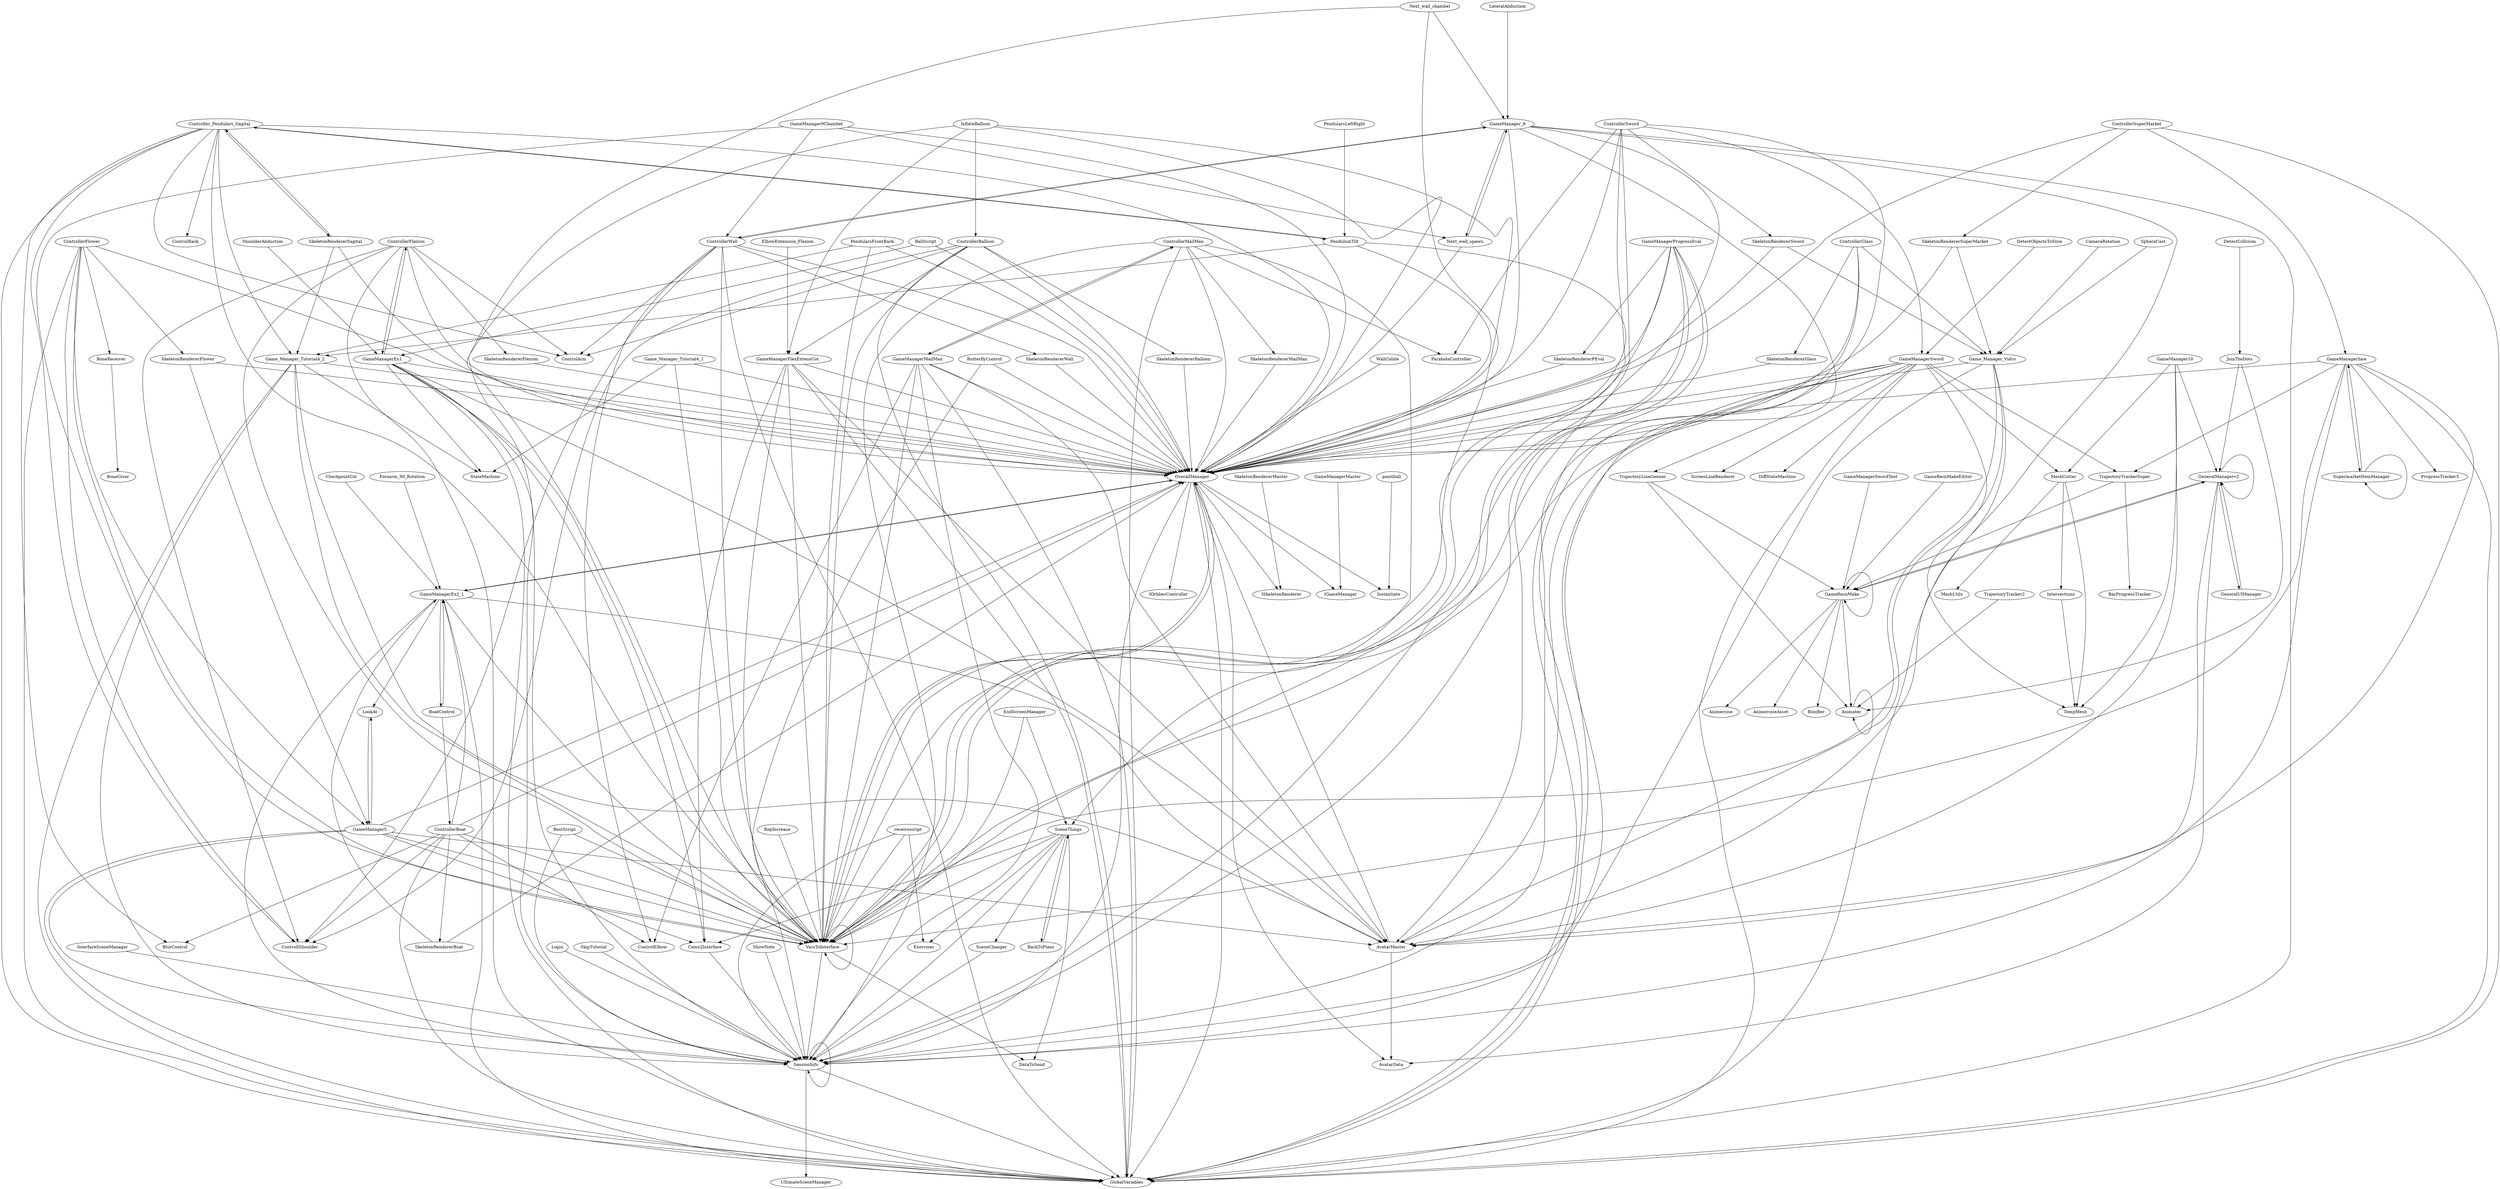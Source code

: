 digraph  {
	graph [nodesep=0.25,
		ranksep=5.0
	];
	Next_wall_chambel -> OverallManager;
	Next_wall_chambel -> VarsToInterface;
	Next_wall_chambel -> GameManager_9;
	GeneralManagerv2 -> GeneralManagerv2;
	GeneralManagerv2 -> AvatarData;
	GeneralManagerv2 -> GameRecnMake;
	GeneralManagerv2 -> AvatarMaster;
	GeneralManagerv2 -> GeneralUIManager;
	TrajectoryTrackerSuper -> BarProgressTracker;
	TrajectoryTrackerSuper -> GameRecnMake;
	ControllerFlexion -> GlobalVariables;
	ControllerFlexion -> OverallManager;
	ControllerFlexion -> ControllShoulder;
	ControllerFlexion -> ControlArm;
	ControllerFlexion -> GameManagerEx1;
	ControllerFlexion -> VarsToInterface;
	ControllerFlexion -> SkeletonRendererFlexion;
	GameManager5 -> GlobalVariables;
	GameManager5 -> OverallManager;
	GameManager5 -> LookAt;
	GameManager5 -> SessionInfo;
	GameManager5 -> AvatarMaster;
	GameManager5 -> VarsToInterface;
	GameManager5 -> Coms2Interface;
	SkeletonRendererSagital -> Controller_Pendulars_Sagital;
	SkeletonRendererSagital -> OverallManager;
	SkeletonRendererSagital -> Game_Manager_Tutorial4_2;
	BackToPlans -> SceneThings;
	GameManagerMailMan -> GlobalVariables;
	GameManagerMailMan -> ControllerMailMan;
	GameManagerMailMan -> OverallManager;
	GameManagerMailMan -> SessionInfo;
	GameManagerMailMan -> ControlElbow;
	GameManagerMailMan -> AvatarMaster;
	GameManagerMailMan -> VarsToInterface;
	BoatControl -> GameManagerEx2_1;
	BoatControl -> ControllerBoat;
	GameManagerEx2_1 -> GlobalVariables;
	GameManagerEx2_1 -> BoatControl;
	GameManagerEx2_1 -> OverallManager;
	GameManagerEx2_1 -> LookAt;
	GameManagerEx2_1 -> SessionInfo;
	GameManagerEx2_1 -> AvatarMaster;
	GameManagerEx2_1 -> VarsToInterface;
	PendularsLeftRight -> PendulumTilt;
	ControllerMailMan -> GlobalVariables;
	ControllerMailMan -> GameManagerMailMan;
	ControllerMailMan -> OverallManager;
	ControllerMailMan -> SessionInfo;
	ControllerMailMan -> SkeletonRendererMailMan;
	ControllerMailMan -> VarsToInterface;
	ControllerMailMan -> ParabolaController;
	Controller_Pendulars_Sagital -> SkeletonRendererSagital;
	Controller_Pendulars_Sagital -> GlobalVariables;
	Controller_Pendulars_Sagital -> OverallManager;
	Controller_Pendulars_Sagital -> Game_Manager_Tutorial4_2;
	Controller_Pendulars_Sagital -> ControllShoulder;
	Controller_Pendulars_Sagital -> ControlArm;
	Controller_Pendulars_Sagital -> PendulumTilt;
	Controller_Pendulars_Sagital -> VarsToInterface;
	Controller_Pendulars_Sagital -> ControlBack;
	Controller_Pendulars_Sagital -> BlurControl;
	receivescript -> Exercises;
	receivescript -> SessionInfo;
	receivescript -> VarsToInterface;
	GameManagerProgressEval -> GlobalVariables;
	GameManagerProgressEval -> OverallManager;
	GameManagerProgressEval -> SceneThings;
	GameManagerProgressEval -> SessionInfo;
	GameManagerProgressEval -> SkeletonRendererPEval;
	GameManagerProgressEval -> AvatarMaster;
	GameManagerProgressEval -> VarsToInterface;
	ControllerFlower -> GameManager5;
	ControllerFlower -> GlobalVariables;
	ControllerFlower -> OverallManager;
	ControllerFlower -> ControllShoulder;
	ControllerFlower -> SkeletonRendererFlower;
	ControllerFlower -> VarsToInterface;
	ControllerFlower -> BoneReceiver;
	GameManager10 -> GeneralManagerv2;
	GameManager10 -> MeshCutter;
	GameManager10 -> AvatarMaster;
	GameManager10 -> TempMesh;
	OverallManager -> ISkeletonRenderer;
	OverallManager -> GlobalVariables;
	OverallManager -> GameManagerEx2_1;
	OverallManager -> AvatarData;
	OverallManager -> SessionInfo;
	OverallManager -> VarsToInterface;
	OverallManager -> IGameManager;
	OverallManager -> IOrbbecController;
	OverallManager -> Instantiate;
	Game_Manager_Tutorial4_1 -> StateMachine;
	Game_Manager_Tutorial4_1 -> OverallManager;
	Game_Manager_Tutorial4_1 -> VarsToInterface;
	RepIncrease -> VarsToInterface;
	Game_Manager_Vidro -> GlobalVariables;
	Game_Manager_Vidro -> OverallManager;
	Game_Manager_Vidro -> SessionInfo;
	Game_Manager_Vidro -> AvatarMaster;
	Game_Manager_Vidro -> VarsToInterface;
	MeshCutter -> MeshUtils;
	MeshCutter -> Intersections;
	MeshCutter -> TempMesh;
	InflateBalloon -> OverallManager;
	InflateBalloon -> GameManagerFlexExtensCot;
	InflateBalloon -> ControllerBalloon;
	InflateBalloon -> SessionInfo;
	InflateBalloon -> VarsToInterface;
	JoinTheDots -> GeneralManagerv2;
	JoinTheDots -> Animater;
	GameManagerSaw -> TrajectoryTrackerSuper;
	GameManagerSaw -> GlobalVariables;
	GameManagerSaw -> OverallManager;
	GameManagerSaw -> SupermarketItemManager;
	GameManagerSaw -> SessionInfo;
	GameManagerSaw -> AvatarMaster;
	GameManagerSaw -> VarsToInterface;
	GameManagerSaw -> ProgressTracker3;
	ControllerSword -> GlobalVariables;
	ControllerSword -> OverallManager;
	ControllerSword -> SessionInfo;
	ControllerSword -> VarsToInterface;
	ControllerSword -> ParabolaController;
	ControllerSword -> SkeletonRendererSword;
	ControllerSword -> GameManagerSword;
	SceneChanger -> SessionInfo;
	TrajectoryLineGenner -> Animater;
	TrajectoryLineGenner -> GameRecnMake;
	Animater -> Animater;
	ControllerGlass -> GlobalVariables;
	ControllerGlass -> OverallManager;
	ControllerGlass -> Game_Manager_Vidro;
	ControllerGlass -> SkeletonRendererGlass;
	SceneThings -> BackToPlans;
	SceneThings -> Exercises;
	SceneThings -> DataToSend;
	SceneThings -> SceneChanger;
	SceneThings -> SessionInfo;
	SceneThings -> VarsToInterface;
	SceneThings -> Coms2Interface;
	Login -> SessionInfo;
	Game_Manager_Tutorial4_2 -> GlobalVariables;
	Game_Manager_Tutorial4_2 -> StateMachine;
	Game_Manager_Tutorial4_2 -> OverallManager;
	Game_Manager_Tutorial4_2 -> SessionInfo;
	Game_Manager_Tutorial4_2 -> AvatarMaster;
	Game_Manager_Tutorial4_2 -> VarsToInterface;
	WallColide -> OverallManager;
	Next_wall_spawn -> OverallManager;
	Next_wall_spawn -> GameManager_9;
	DetectObjectsToSlice -> GameManagerSword;
	SupermarketItemManager -> GameManagerSaw;
	SupermarketItemManager -> SupermarketItemManager;
	GameManagerFlexExtensCot -> GlobalVariables;
	GameManagerFlexExtensCot -> OverallManager;
	GameManagerFlexExtensCot -> SessionInfo;
	GameManagerFlexExtensCot -> AvatarMaster;
	GameManagerFlexExtensCot -> VarsToInterface;
	GameManagerFlexExtensCot -> Coms2Interface;
	LookAt -> GameManager5;
	ControllerBalloon -> GlobalVariables;
	ControllerBalloon -> OverallManager;
	ControllerBalloon -> ControllShoulder;
	ControllerBalloon -> GameManagerFlexExtensCot;
	ControllerBalloon -> ControlArm;
	ControllerBalloon -> VarsToInterface;
	ControllerBalloon -> SkeletonRendererBalloon;
	CameraRotation -> Game_Manager_Vidro;
	CheckpointCol -> GameManagerEx2_1;
	SkeletonRendererSuperMarket -> OverallManager;
	SkeletonRendererSuperMarket -> Game_Manager_Vidro;
	SessionInfo -> GlobalVariables;
	SessionInfo -> UltimateSceneManager;
	SessionInfo -> SessionInfo;
	SkeletonRendererGlass -> OverallManager;
	SkeletonRendererMaster -> ISkeletonRenderer;
	SkeletonRendererFlower -> GameManager5;
	SkeletonRendererFlower -> OverallManager;
	ControllerSuperMarket -> GlobalVariables;
	ControllerSuperMarket -> OverallManager;
	ControllerSuperMarket -> GameManagerSaw;
	ControllerSuperMarket -> SkeletonRendererSuperMarket;
	LateralAbduction -> GameManager_9;
	ShoulderAbduction -> GameManagerEx1;
	SkipTutorial -> SessionInfo;
	SkeletonRendererPEval -> OverallManager;
	ElbowExtension_Flexion -> GameManagerFlexExtensCot;
	SphereCast -> Game_Manager_Vidro;
	ShowNote -> SessionInfo;
	SkeletonRendererWall -> OverallManager;
	Intersections -> TempMesh;
	SkeletonRendererMailMan -> OverallManager;
	GameManagerMaster -> IGameManager;
	GameRecnMake -> GeneralManagerv2;
	GameRecnMake -> Animater;
	GameRecnMake -> GameRecnMake;
	GameRecnMake -> Animercise;
	GameRecnMake -> AnimerciseAsset;
	GameRecnMake -> Bonifier;
	paintball -> Instantiate;
	GameManagerEx1 -> ControllerFlexion;
	GameManagerEx1 -> GlobalVariables;
	GameManagerEx1 -> StateMachine;
	GameManagerEx1 -> OverallManager;
	GameManagerEx1 -> SessionInfo;
	GameManagerEx1 -> AvatarMaster;
	GameManagerEx1 -> VarsToInterface;
	GameManagerEx1 -> Coms2Interface;
	ButterflyControl -> OverallManager;
	ButterflyControl -> VarsToInterface;
	ControllerWall -> GlobalVariables;
	ControllerWall -> OverallManager;
	ControllerWall -> ControllShoulder;
	ControllerWall -> ControlArm;
	ControllerWall -> ControlElbow;
	ControllerWall -> SkeletonRendererWall;
	ControllerWall -> VarsToInterface;
	ControllerWall -> GameManager_9;
	AvatarMaster -> AvatarData;
	AvatarMaster -> OverallManager;
	PendulumTilt -> Controller_Pendulars_Sagital;
	PendulumTilt -> OverallManager;
	PendulumTilt -> Game_Manager_Tutorial4_2;
	PendulumTilt -> VarsToInterface;
	VarsToInterface -> OverallManager;
	VarsToInterface -> DataToSend;
	VarsToInterface -> SessionInfo;
	VarsToInterface -> VarsToInterface;
	BoneReceiver -> BoneGiver;
	Coms2Interface -> SessionInfo;
	SkeletonRendererBoat -> GameManagerEx2_1;
	SkeletonRendererBoat -> OverallManager;
	GameManager_9 -> GlobalVariables;
	GameManager_9 -> OverallManager;
	GameManager_9 -> Next_wall_spawn;
	GameManager_9 -> SessionInfo;
	GameManager_9 -> ControllerWall;
	GameManager_9 -> AvatarMaster;
	GameManager_9 -> VarsToInterface;
	GeneralUIManager -> GeneralManagerv2;
	SkeletonRendererBalloon -> OverallManager;
	PendularsFrontBack -> OverallManager;
	PendularsFrontBack -> Game_Manager_Tutorial4_2;
	PendularsFrontBack -> VarsToInterface;
	ControllerBoat -> GlobalVariables;
	ControllerBoat -> GameManagerEx2_1;
	ControllerBoat -> OverallManager;
	ControllerBoat -> ControllShoulder;
	ControllerBoat -> ControlElbow;
	ControllerBoat -> VarsToInterface;
	ControllerBoat -> SkeletonRendererBoat;
	ControllerBoat -> BlurControl;
	SkeletonRendererSword -> OverallManager;
	SkeletonRendererSword -> Game_Manager_Vidro;
	GameManagerSword -> TrajectoryTrackerSuper;
	GameManagerSword -> GlobalVariables;
	GameManagerSword -> ScreenLineRenderer;
	GameManagerSword -> OverallManager;
	GameManagerSword -> MeshCutter;
	GameManagerSword -> TrajectoryLineGenner;
	GameManagerSword -> DiffStateMachine;
	GameManagerSword -> SessionInfo;
	GameManagerSword -> AvatarMaster;
	GameManagerSword -> VarsToInterface;
	GameManagerSword -> TempMesh;
	SkeletonRendererFlexion -> OverallManager;
	EndScreenManager -> SceneThings;
	EndScreenManager -> VarsToInterface;
	GameManager9Chambel -> OverallManager;
	GameManager9Chambel -> Next_wall_spawn;
	GameManager9Chambel -> ControllerWall;
	GameManager9Chambel -> VarsToInterface;
	BallScript -> OverallManager;
	BallScript -> GameManagerEx1;
	InterfaceSceneManager -> SessionInfo;
	RestScript -> SessionInfo;
	RestScript -> VarsToInterface;
	Forearm_90_Rotation -> GameManagerEx2_1;
	DetectCollision -> JoinTheDots;
	TrajectoryTracker2 -> Animater;
	GameManagerSwordTest -> GameRecnMake;
	GameRecnMakeEditor -> GameRecnMake;
}
